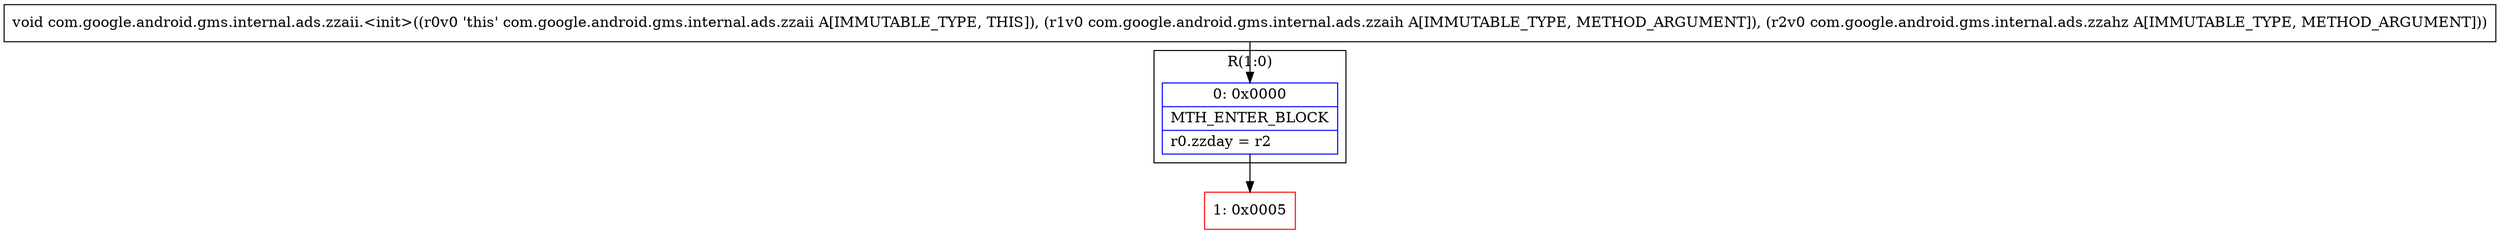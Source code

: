 digraph "CFG forcom.google.android.gms.internal.ads.zzaii.\<init\>(Lcom\/google\/android\/gms\/internal\/ads\/zzaih;Lcom\/google\/android\/gms\/internal\/ads\/zzahz;)V" {
subgraph cluster_Region_243970561 {
label = "R(1:0)";
node [shape=record,color=blue];
Node_0 [shape=record,label="{0\:\ 0x0000|MTH_ENTER_BLOCK\l|r0.zzday = r2\l}"];
}
Node_1 [shape=record,color=red,label="{1\:\ 0x0005}"];
MethodNode[shape=record,label="{void com.google.android.gms.internal.ads.zzaii.\<init\>((r0v0 'this' com.google.android.gms.internal.ads.zzaii A[IMMUTABLE_TYPE, THIS]), (r1v0 com.google.android.gms.internal.ads.zzaih A[IMMUTABLE_TYPE, METHOD_ARGUMENT]), (r2v0 com.google.android.gms.internal.ads.zzahz A[IMMUTABLE_TYPE, METHOD_ARGUMENT])) }"];
MethodNode -> Node_0;
Node_0 -> Node_1;
}

